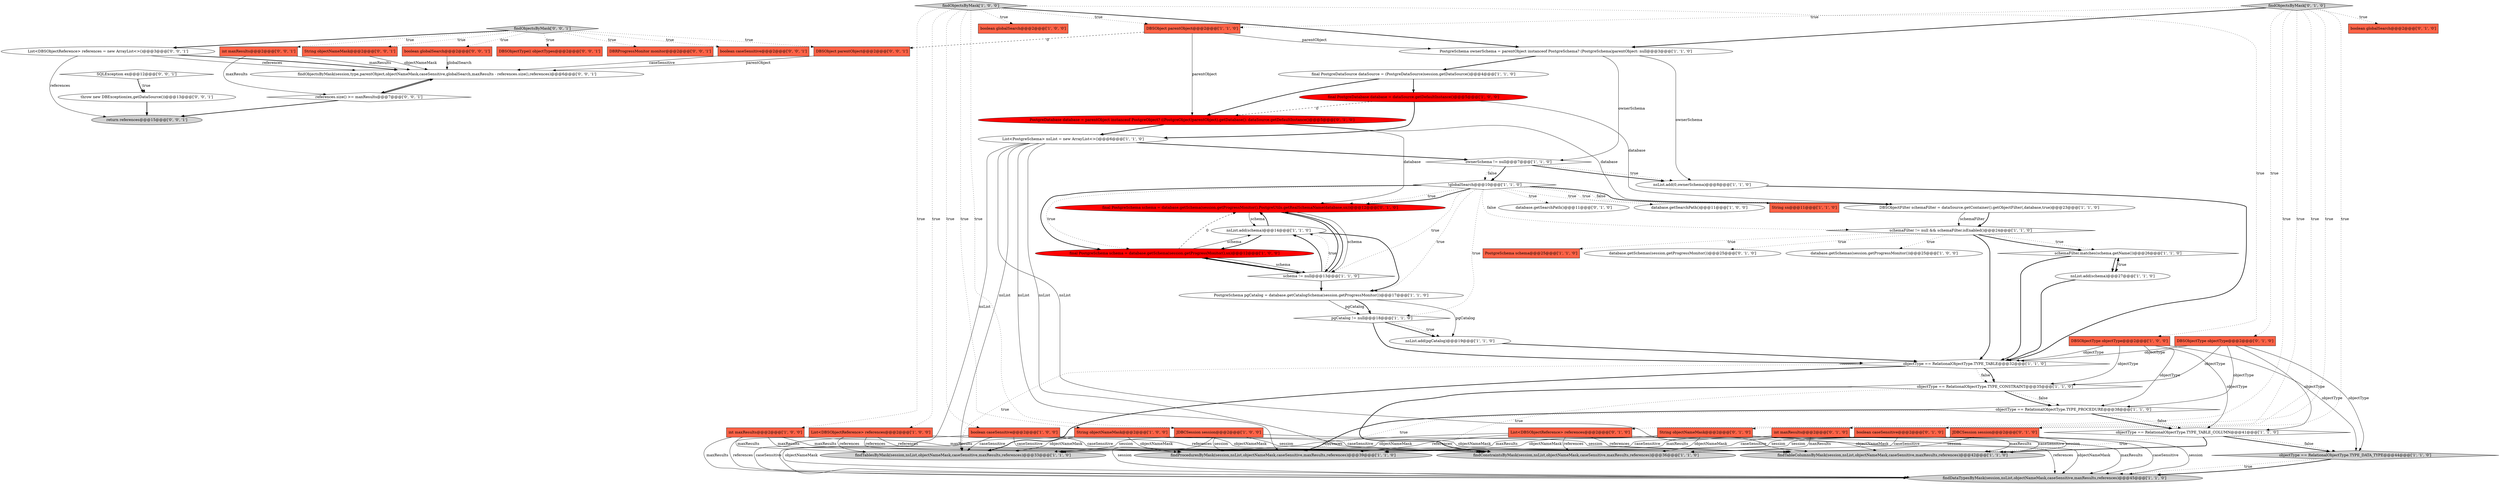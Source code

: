 digraph {
61 [style = filled, label = "String objectNameMask@@@2@@@['0', '0', '1']", fillcolor = tomato, shape = box image = "AAA0AAABBB3BBB"];
41 [style = filled, label = "database.getSearchPath()@@@11@@@['0', '1', '0']", fillcolor = white, shape = ellipse image = "AAA0AAABBB2BBB"];
59 [style = filled, label = "return references@@@15@@@['0', '0', '1']", fillcolor = lightgray, shape = ellipse image = "AAA0AAABBB3BBB"];
30 [style = filled, label = "boolean caseSensitive@@@2@@@['1', '0', '0']", fillcolor = tomato, shape = box image = "AAA0AAABBB1BBB"];
63 [style = filled, label = "List<DBSObjectReference> references = new ArrayList<>()@@@3@@@['0', '0', '1']", fillcolor = white, shape = ellipse image = "AAA0AAABBB3BBB"];
29 [style = filled, label = "objectType == RelationalObjectType.TYPE_TABLE@@@32@@@['1', '1', '0']", fillcolor = white, shape = diamond image = "AAA0AAABBB1BBB"];
0 [style = filled, label = "findTableColumnsByMask(session,nsList,objectNameMask,caseSensitive,maxResults,references)@@@42@@@['1', '1', '0']", fillcolor = lightgray, shape = ellipse image = "AAA0AAABBB1BBB"];
32 [style = filled, label = "objectType == RelationalObjectType.TYPE_PROCEDURE@@@38@@@['1', '1', '0']", fillcolor = white, shape = diamond image = "AAA0AAABBB1BBB"];
34 [style = filled, label = "PostgreSchema schema@@@25@@@['1', '1', '0']", fillcolor = tomato, shape = box image = "AAA0AAABBB1BBB"];
37 [style = filled, label = "ownerSchema != null@@@7@@@['1', '1', '0']", fillcolor = white, shape = diamond image = "AAA0AAABBB1BBB"];
49 [style = filled, label = "DBSObjectType objectType@@@2@@@['0', '1', '0']", fillcolor = tomato, shape = box image = "AAA0AAABBB2BBB"];
19 [style = filled, label = "objectType == RelationalObjectType.TYPE_CONSTRAINT@@@35@@@['1', '1', '0']", fillcolor = white, shape = diamond image = "AAA0AAABBB1BBB"];
54 [style = filled, label = "boolean globalSearch@@@2@@@['0', '0', '1']", fillcolor = tomato, shape = box image = "AAA0AAABBB3BBB"];
10 [style = filled, label = "int maxResults@@@2@@@['1', '0', '0']", fillcolor = tomato, shape = box image = "AAA0AAABBB1BBB"];
36 [style = filled, label = "findProceduresByMask(session,nsList,objectNameMask,caseSensitive,maxResults,references)@@@39@@@['1', '1', '0']", fillcolor = lightgray, shape = ellipse image = "AAA0AAABBB1BBB"];
56 [style = filled, label = "references.size() >= maxResults@@@7@@@['0', '0', '1']", fillcolor = white, shape = diamond image = "AAA0AAABBB3BBB"];
3 [style = filled, label = "schemaFilter.matches(schema.getName())@@@26@@@['1', '1', '0']", fillcolor = white, shape = diamond image = "AAA0AAABBB1BBB"];
15 [style = filled, label = "nsList.add(pgCatalog)@@@19@@@['1', '1', '0']", fillcolor = white, shape = ellipse image = "AAA0AAABBB1BBB"];
60 [style = filled, label = "SQLException ex@@@12@@@['0', '0', '1']", fillcolor = white, shape = diamond image = "AAA0AAABBB3BBB"];
22 [style = filled, label = "nsList.add(0,ownerSchema)@@@8@@@['1', '1', '0']", fillcolor = white, shape = ellipse image = "AAA0AAABBB1BBB"];
38 [style = filled, label = "nsList.add(schema)@@@14@@@['1', '1', '0']", fillcolor = white, shape = ellipse image = "AAA0AAABBB1BBB"];
9 [style = filled, label = "DBSObjectType objectType@@@2@@@['1', '0', '0']", fillcolor = tomato, shape = box image = "AAA0AAABBB1BBB"];
14 [style = filled, label = "PostgreSchema pgCatalog = database.getCatalogSchema(session.getProgressMonitor())@@@17@@@['1', '1', '0']", fillcolor = white, shape = ellipse image = "AAA0AAABBB1BBB"];
26 [style = filled, label = "pgCatalog != null@@@18@@@['1', '1', '0']", fillcolor = white, shape = diamond image = "AAA0AAABBB1BBB"];
6 [style = filled, label = "schema != null@@@13@@@['1', '1', '0']", fillcolor = white, shape = diamond image = "AAA0AAABBB1BBB"];
27 [style = filled, label = "DBSObjectFilter schemaFilter = dataSource.getContainer().getObjectFilter(,database,true)@@@23@@@['1', '1', '0']", fillcolor = white, shape = ellipse image = "AAA0AAABBB1BBB"];
39 [style = filled, label = "findObjectsByMask['1', '0', '0']", fillcolor = lightgray, shape = diamond image = "AAA0AAABBB1BBB"];
46 [style = filled, label = "String objectNameMask@@@2@@@['0', '1', '0']", fillcolor = tomato, shape = box image = "AAA0AAABBB2BBB"];
12 [style = filled, label = "final PostgreDataSource dataSource = (PostgreDataSource)session.getDataSource()@@@4@@@['1', '1', '0']", fillcolor = white, shape = ellipse image = "AAA0AAABBB1BBB"];
13 [style = filled, label = "final PostgreDatabase database = dataSource.getDefaultInstance()@@@5@@@['1', '0', '0']", fillcolor = red, shape = ellipse image = "AAA1AAABBB1BBB"];
31 [style = filled, label = "objectType == RelationalObjectType.TYPE_DATA_TYPE@@@44@@@['1', '1', '0']", fillcolor = lightgray, shape = diamond image = "AAA0AAABBB1BBB"];
1 [style = filled, label = "findConstraintsByMask(session,nsList,objectNameMask,caseSensitive,maxResults,references)@@@36@@@['1', '1', '0']", fillcolor = lightgray, shape = ellipse image = "AAA0AAABBB1BBB"];
21 [style = filled, label = "objectType == RelationalObjectType.TYPE_TABLE_COLUMN@@@41@@@['1', '1', '0']", fillcolor = white, shape = diamond image = "AAA0AAABBB1BBB"];
35 [style = filled, label = "nsList.add(schema)@@@27@@@['1', '1', '0']", fillcolor = white, shape = ellipse image = "AAA0AAABBB1BBB"];
42 [style = filled, label = "int maxResults@@@2@@@['0', '1', '0']", fillcolor = tomato, shape = box image = "AAA0AAABBB2BBB"];
4 [style = filled, label = "String objectNameMask@@@2@@@['1', '0', '0']", fillcolor = tomato, shape = box image = "AAA0AAABBB1BBB"];
16 [style = filled, label = "findTablesByMask(session,nsList,objectNameMask,caseSensitive,maxResults,references)@@@33@@@['1', '1', '0']", fillcolor = lightgray, shape = ellipse image = "AAA0AAABBB1BBB"];
52 [style = filled, label = "findObjectsByMask(session,type,parentObject,objectNameMask,caseSensitive,globalSearch,maxResults - references.size(),references)@@@6@@@['0', '0', '1']", fillcolor = white, shape = ellipse image = "AAA0AAABBB3BBB"];
18 [style = filled, label = "JDBCSession session@@@2@@@['1', '0', '0']", fillcolor = tomato, shape = box image = "AAA0AAABBB1BBB"];
45 [style = filled, label = "PostgreDatabase database = parentObject instanceof PostgreObject? ((PostgreObject)parentObject).getDatabase(): dataSource.getDefaultInstance()@@@5@@@['0', '1', '0']", fillcolor = red, shape = ellipse image = "AAA1AAABBB2BBB"];
5 [style = filled, label = "final PostgreSchema schema = database.getSchema(session.getProgressMonitor(),sn)@@@12@@@['1', '0', '0']", fillcolor = red, shape = ellipse image = "AAA1AAABBB1BBB"];
11 [style = filled, label = "!globalSearch@@@10@@@['1', '1', '0']", fillcolor = white, shape = diamond image = "AAA0AAABBB1BBB"];
44 [style = filled, label = "database.getSchemas(session.getProgressMonitor())@@@25@@@['0', '1', '0']", fillcolor = white, shape = ellipse image = "AAA0AAABBB2BBB"];
48 [style = filled, label = "boolean caseSensitive@@@2@@@['0', '1', '0']", fillcolor = tomato, shape = box image = "AAA0AAABBB2BBB"];
8 [style = filled, label = "boolean globalSearch@@@2@@@['1', '0', '0']", fillcolor = tomato, shape = box image = "AAA0AAABBB1BBB"];
28 [style = filled, label = "List<DBSObjectReference> references@@@2@@@['1', '0', '0']", fillcolor = tomato, shape = box image = "AAA0AAABBB1BBB"];
57 [style = filled, label = "throw new DBException(ex,getDataSource())@@@13@@@['0', '0', '1']", fillcolor = white, shape = ellipse image = "AAA0AAABBB3BBB"];
20 [style = filled, label = "database.getSearchPath()@@@11@@@['1', '0', '0']", fillcolor = white, shape = ellipse image = "AAA0AAABBB1BBB"];
47 [style = filled, label = "JDBCSession session@@@2@@@['0', '1', '0']", fillcolor = tomato, shape = box image = "AAA0AAABBB2BBB"];
40 [style = filled, label = "final PostgreSchema schema = database.getSchema(session.getProgressMonitor(),PostgreUtils.getRealSchemaName(database,sn))@@@12@@@['0', '1', '0']", fillcolor = red, shape = ellipse image = "AAA1AAABBB2BBB"];
7 [style = filled, label = "findDataTypesByMask(session,nsList,objectNameMask,caseSensitive,maxResults,references)@@@45@@@['1', '1', '0']", fillcolor = lightgray, shape = ellipse image = "AAA0AAABBB1BBB"];
2 [style = filled, label = "List<PostgreSchema> nsList = new ArrayList<>()@@@6@@@['1', '1', '0']", fillcolor = white, shape = ellipse image = "AAA0AAABBB1BBB"];
51 [style = filled, label = "boolean globalSearch@@@2@@@['0', '1', '0']", fillcolor = tomato, shape = box image = "AAA0AAABBB2BBB"];
53 [style = filled, label = "int maxResults@@@2@@@['0', '0', '1']", fillcolor = tomato, shape = box image = "AAA0AAABBB3BBB"];
55 [style = filled, label = "DBSObjectType(( objectTypes@@@2@@@['0', '0', '1']", fillcolor = tomato, shape = box image = "AAA0AAABBB3BBB"];
58 [style = filled, label = "DBRProgressMonitor monitor@@@2@@@['0', '0', '1']", fillcolor = tomato, shape = box image = "AAA0AAABBB3BBB"];
62 [style = filled, label = "boolean caseSensitive@@@2@@@['0', '0', '1']", fillcolor = tomato, shape = box image = "AAA0AAABBB3BBB"];
64 [style = filled, label = "findObjectsByMask['0', '0', '1']", fillcolor = lightgray, shape = diamond image = "AAA0AAABBB3BBB"];
43 [style = filled, label = "findObjectsByMask['0', '1', '0']", fillcolor = lightgray, shape = diamond image = "AAA0AAABBB2BBB"];
25 [style = filled, label = "String sn@@@11@@@['1', '1', '0']", fillcolor = tomato, shape = box image = "AAA0AAABBB1BBB"];
50 [style = filled, label = "List<DBSObjectReference> references@@@2@@@['0', '1', '0']", fillcolor = tomato, shape = box image = "AAA0AAABBB2BBB"];
24 [style = filled, label = "database.getSchemas(session.getProgressMonitor())@@@25@@@['1', '0', '0']", fillcolor = white, shape = ellipse image = "AAA0AAABBB1BBB"];
23 [style = filled, label = "PostgreSchema ownerSchema = parentObject instanceof PostgreSchema? (PostgreSchema)parentObject: null@@@3@@@['1', '1', '0']", fillcolor = white, shape = ellipse image = "AAA0AAABBB1BBB"];
65 [style = filled, label = "DBSObject parentObject@@@2@@@['0', '0', '1']", fillcolor = tomato, shape = box image = "AAA0AAABBB3BBB"];
17 [style = filled, label = "schemaFilter != null && schemaFilter.isEnabled()@@@24@@@['1', '1', '0']", fillcolor = white, shape = diamond image = "AAA0AAABBB1BBB"];
33 [style = filled, label = "DBSObject parentObject@@@2@@@['1', '1', '0']", fillcolor = tomato, shape = box image = "AAA0AAABBB1BBB"];
49->32 [style = solid, label="objectType"];
63->52 [style = solid, label="references"];
56->52 [style = bold, label=""];
12->45 [style = bold, label=""];
33->23 [style = solid, label="parentObject"];
40->6 [style = bold, label=""];
11->41 [style = dotted, label="true"];
37->11 [style = bold, label=""];
23->37 [style = solid, label="ownerSchema"];
9->21 [style = solid, label="objectType"];
2->0 [style = solid, label="nsList"];
50->36 [style = solid, label="references"];
39->18 [style = dotted, label="true"];
50->0 [style = solid, label="references"];
11->40 [style = dotted, label="true"];
9->19 [style = solid, label="objectType"];
48->7 [style = solid, label="caseSensitive"];
43->51 [style = dotted, label="true"];
5->40 [style = dashed, label="0"];
57->59 [style = bold, label=""];
3->35 [style = dotted, label="true"];
40->38 [style = solid, label="schema"];
43->23 [style = bold, label=""];
31->7 [style = dotted, label="true"];
64->53 [style = dotted, label="true"];
6->38 [style = dotted, label="true"];
50->7 [style = solid, label="references"];
3->35 [style = bold, label=""];
4->7 [style = solid, label="objectNameMask"];
13->45 [style = dashed, label="0"];
5->38 [style = solid, label="schema"];
2->36 [style = solid, label="nsList"];
19->1 [style = bold, label=""];
13->27 [style = solid, label="database"];
42->36 [style = solid, label="maxResults"];
21->31 [style = bold, label=""];
39->23 [style = bold, label=""];
18->36 [style = solid, label="session"];
26->15 [style = bold, label=""];
27->17 [style = bold, label=""];
46->36 [style = solid, label="objectNameMask"];
43->46 [style = dotted, label="true"];
50->1 [style = solid, label="references"];
11->17 [style = dotted, label="false"];
23->12 [style = bold, label=""];
17->34 [style = dotted, label="true"];
49->31 [style = solid, label="objectType"];
46->7 [style = solid, label="objectNameMask"];
28->0 [style = solid, label="references"];
32->21 [style = dotted, label="false"];
33->65 [style = dashed, label="0"];
65->52 [style = solid, label="parentObject"];
29->16 [style = dotted, label="true"];
64->65 [style = dotted, label="true"];
4->0 [style = solid, label="objectNameMask"];
18->7 [style = solid, label="session"];
28->36 [style = solid, label="references"];
39->9 [style = dotted, label="true"];
21->0 [style = bold, label=""];
39->8 [style = dotted, label="true"];
14->26 [style = solid, label="pgCatalog"];
64->62 [style = dotted, label="true"];
30->16 [style = solid, label="caseSensitive"];
21->0 [style = dotted, label="true"];
2->1 [style = solid, label="nsList"];
33->45 [style = solid, label="parentObject"];
48->0 [style = solid, label="caseSensitive"];
11->14 [style = dotted, label="true"];
42->1 [style = solid, label="maxResults"];
11->5 [style = dotted, label="true"];
19->32 [style = dotted, label="false"];
32->36 [style = dotted, label="true"];
63->59 [style = solid, label="references"];
30->0 [style = solid, label="caseSensitive"];
53->52 [style = solid, label="maxResults"];
17->3 [style = dotted, label="true"];
11->26 [style = dotted, label="true"];
48->1 [style = solid, label="caseSensitive"];
18->1 [style = solid, label="session"];
6->38 [style = bold, label=""];
60->57 [style = bold, label=""];
5->6 [style = bold, label=""];
29->19 [style = dotted, label="false"];
46->0 [style = solid, label="objectNameMask"];
2->7 [style = solid, label="nsList"];
32->36 [style = bold, label=""];
43->49 [style = dotted, label="true"];
39->10 [style = dotted, label="true"];
43->47 [style = dotted, label="true"];
49->29 [style = solid, label="objectType"];
5->6 [style = solid, label="schema"];
47->1 [style = solid, label="session"];
29->16 [style = bold, label=""];
3->29 [style = bold, label=""];
15->29 [style = bold, label=""];
14->15 [style = solid, label="pgCatalog"];
64->55 [style = dotted, label="true"];
38->5 [style = bold, label=""];
19->1 [style = dotted, label="true"];
35->29 [style = bold, label=""];
46->16 [style = solid, label="objectNameMask"];
10->0 [style = solid, label="maxResults"];
28->16 [style = solid, label="references"];
35->3 [style = bold, label=""];
47->16 [style = solid, label="session"];
42->0 [style = solid, label="maxResults"];
40->6 [style = solid, label="schema"];
18->0 [style = solid, label="session"];
61->52 [style = solid, label="objectNameMask"];
22->29 [style = bold, label=""];
4->1 [style = solid, label="objectNameMask"];
47->7 [style = solid, label="session"];
60->57 [style = dotted, label="true"];
39->30 [style = dotted, label="true"];
47->0 [style = solid, label="session"];
30->36 [style = solid, label="caseSensitive"];
45->2 [style = bold, label=""];
42->16 [style = solid, label="maxResults"];
62->52 [style = solid, label="caseSensitive"];
31->7 [style = bold, label=""];
50->16 [style = solid, label="references"];
12->13 [style = bold, label=""];
11->20 [style = dotted, label="true"];
37->22 [style = bold, label=""];
11->5 [style = bold, label=""];
10->1 [style = solid, label="maxResults"];
6->5 [style = bold, label=""];
19->32 [style = bold, label=""];
29->19 [style = bold, label=""];
9->31 [style = solid, label="objectType"];
11->6 [style = dotted, label="true"];
37->11 [style = dotted, label="false"];
43->48 [style = dotted, label="true"];
30->1 [style = solid, label="caseSensitive"];
63->52 [style = bold, label=""];
37->22 [style = dotted, label="true"];
43->33 [style = dotted, label="true"];
26->15 [style = dotted, label="true"];
48->36 [style = solid, label="caseSensitive"];
17->3 [style = bold, label=""];
23->22 [style = solid, label="ownerSchema"];
28->1 [style = solid, label="references"];
45->40 [style = solid, label="database"];
38->40 [style = bold, label=""];
56->59 [style = bold, label=""];
53->56 [style = solid, label="maxResults"];
17->44 [style = dotted, label="true"];
17->24 [style = dotted, label="true"];
13->2 [style = bold, label=""];
32->21 [style = bold, label=""];
43->50 [style = dotted, label="true"];
4->36 [style = solid, label="objectNameMask"];
49->19 [style = solid, label="objectType"];
26->29 [style = bold, label=""];
21->31 [style = dotted, label="false"];
64->63 [style = bold, label=""];
52->56 [style = bold, label=""];
64->58 [style = dotted, label="true"];
48->16 [style = solid, label="caseSensitive"];
11->27 [style = dotted, label="false"];
9->32 [style = solid, label="objectType"];
46->1 [style = solid, label="objectNameMask"];
9->29 [style = solid, label="objectType"];
2->16 [style = solid, label="nsList"];
11->40 [style = bold, label=""];
43->42 [style = dotted, label="true"];
38->14 [style = bold, label=""];
18->16 [style = solid, label="session"];
6->14 [style = bold, label=""];
14->26 [style = bold, label=""];
39->4 [style = dotted, label="true"];
49->21 [style = solid, label="objectType"];
11->25 [style = dotted, label="true"];
28->7 [style = solid, label="references"];
47->36 [style = solid, label="session"];
64->61 [style = dotted, label="true"];
42->7 [style = solid, label="maxResults"];
4->16 [style = solid, label="objectNameMask"];
54->52 [style = solid, label="globalSearch"];
10->7 [style = solid, label="maxResults"];
6->40 [style = bold, label=""];
45->27 [style = solid, label="database"];
10->36 [style = solid, label="maxResults"];
39->28 [style = dotted, label="true"];
10->16 [style = solid, label="maxResults"];
2->37 [style = bold, label=""];
17->29 [style = bold, label=""];
27->17 [style = solid, label="schemaFilter"];
64->54 [style = dotted, label="true"];
30->7 [style = solid, label="caseSensitive"];
39->33 [style = dotted, label="true"];
11->27 [style = bold, label=""];
}
